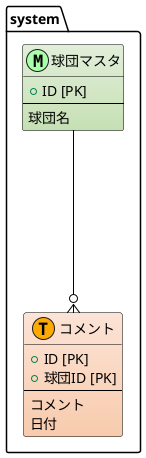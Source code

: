 @startuml ER

!define MAIN_ENTITY #E2EFDA-C6E0B4
!define MAIN_ENTITY_2 #FCE4D6-F8CBAD

!define MASTER_MARK_COLOR AAFFAA
!define TRANSACTION_MARK_COLOR FFAA00

skinparam class {
  BackgroundColor METAL
  BorderColor Black
  ArrowColor Black
}

package "system" as target_system {

  entity "球団マスタ" as team <<M,MASTER_MARK_COLOR>> MAIN_ENTITY {
    + ID [PK]
    --
    球団名
  }

  entity "コメント" as comment <<T,TRANSACTION_MARK_COLOR>> MAIN_ENTITY_2 {
    + ID [PK]
    + 球団ID [PK]
    --
    コメント
    日付
  }
}

team ----o{ comment

@enduml
